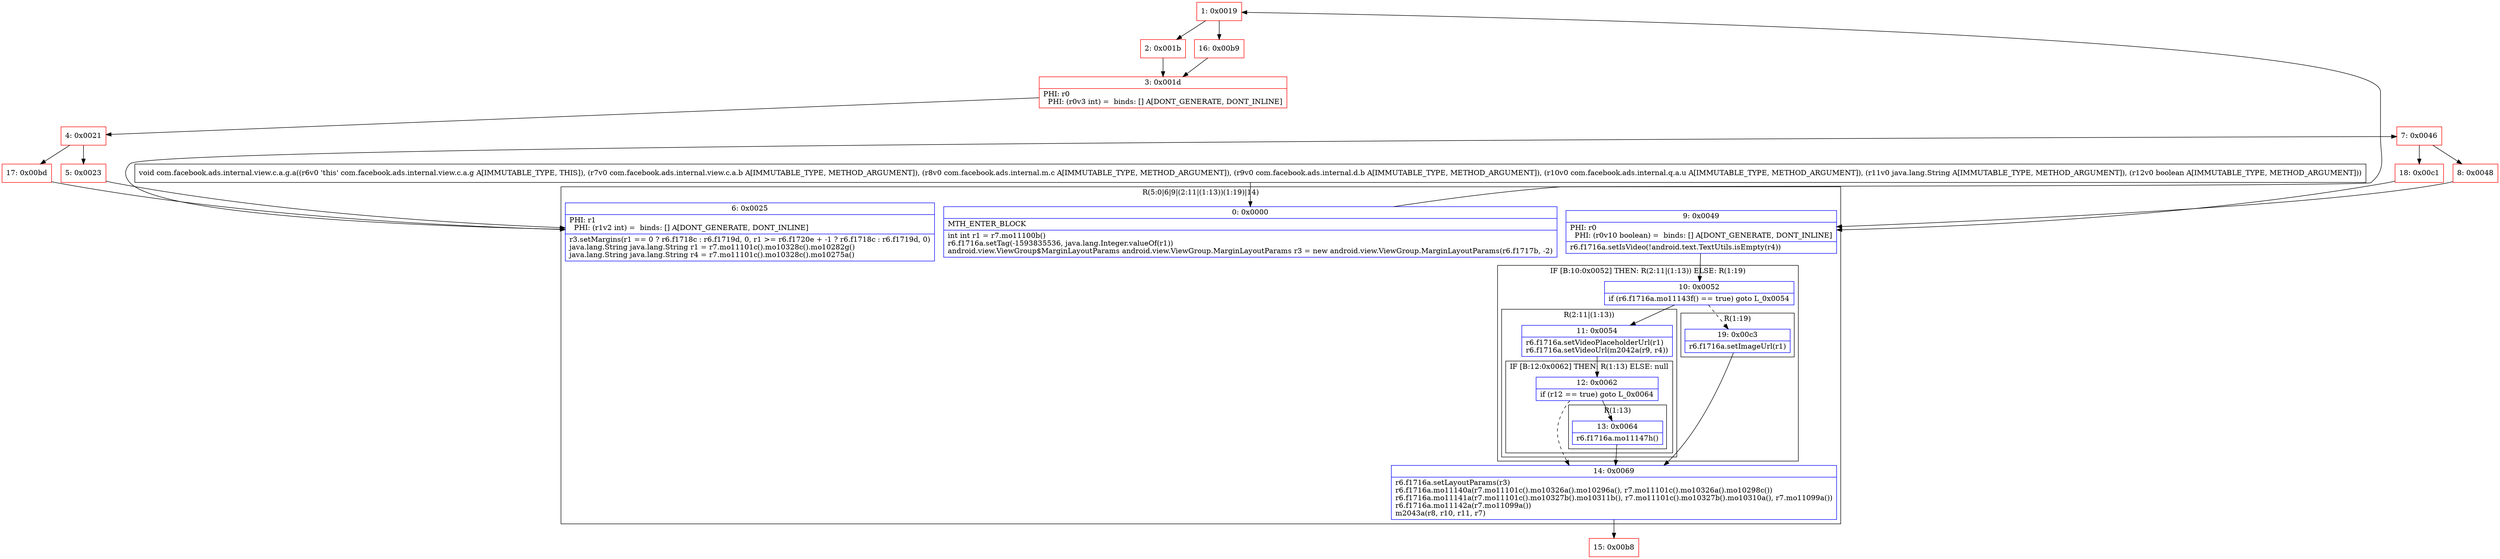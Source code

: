 digraph "CFG forcom.facebook.ads.internal.view.c.a.g.a(Lcom\/facebook\/ads\/internal\/view\/c\/a\/b;Lcom\/facebook\/ads\/internal\/m\/c;Lcom\/facebook\/ads\/internal\/d\/b;Lcom\/facebook\/ads\/internal\/q\/a\/u;Ljava\/lang\/String;Z)V" {
subgraph cluster_Region_1282214027 {
label = "R(5:0|6|9|(2:11|(1:13))(1:19)|14)";
node [shape=record,color=blue];
Node_0 [shape=record,label="{0\:\ 0x0000|MTH_ENTER_BLOCK\l|int int r1 = r7.mo11100b()\lr6.f1716a.setTag(\-1593835536, java.lang.Integer.valueOf(r1))\landroid.view.ViewGroup$MarginLayoutParams android.view.ViewGroup.MarginLayoutParams r3 = new android.view.ViewGroup.MarginLayoutParams(r6.f1717b, \-2)\l}"];
Node_6 [shape=record,label="{6\:\ 0x0025|PHI: r1 \l  PHI: (r1v2 int) =  binds: [] A[DONT_GENERATE, DONT_INLINE]\l|r3.setMargins(r1 == 0 ? r6.f1718c : r6.f1719d, 0, r1 \>= r6.f1720e + \-1 ? r6.f1718c : r6.f1719d, 0)\ljava.lang.String java.lang.String r1 = r7.mo11101c().mo10328c().mo10282g()\ljava.lang.String java.lang.String r4 = r7.mo11101c().mo10328c().mo10275a()\l}"];
Node_9 [shape=record,label="{9\:\ 0x0049|PHI: r0 \l  PHI: (r0v10 boolean) =  binds: [] A[DONT_GENERATE, DONT_INLINE]\l|r6.f1716a.setIsVideo(!android.text.TextUtils.isEmpty(r4))\l}"];
subgraph cluster_IfRegion_1450847463 {
label = "IF [B:10:0x0052] THEN: R(2:11|(1:13)) ELSE: R(1:19)";
node [shape=record,color=blue];
Node_10 [shape=record,label="{10\:\ 0x0052|if (r6.f1716a.mo11143f() == true) goto L_0x0054\l}"];
subgraph cluster_Region_95252472 {
label = "R(2:11|(1:13))";
node [shape=record,color=blue];
Node_11 [shape=record,label="{11\:\ 0x0054|r6.f1716a.setVideoPlaceholderUrl(r1)\lr6.f1716a.setVideoUrl(m2042a(r9, r4))\l}"];
subgraph cluster_IfRegion_1360969462 {
label = "IF [B:12:0x0062] THEN: R(1:13) ELSE: null";
node [shape=record,color=blue];
Node_12 [shape=record,label="{12\:\ 0x0062|if (r12 == true) goto L_0x0064\l}"];
subgraph cluster_Region_375484578 {
label = "R(1:13)";
node [shape=record,color=blue];
Node_13 [shape=record,label="{13\:\ 0x0064|r6.f1716a.mo11147h()\l}"];
}
}
}
subgraph cluster_Region_1665548934 {
label = "R(1:19)";
node [shape=record,color=blue];
Node_19 [shape=record,label="{19\:\ 0x00c3|r6.f1716a.setImageUrl(r1)\l}"];
}
}
Node_14 [shape=record,label="{14\:\ 0x0069|r6.f1716a.setLayoutParams(r3)\lr6.f1716a.mo11140a(r7.mo11101c().mo10326a().mo10296a(), r7.mo11101c().mo10326a().mo10298c())\lr6.f1716a.mo11141a(r7.mo11101c().mo10327b().mo10311b(), r7.mo11101c().mo10327b().mo10310a(), r7.mo11099a())\lr6.f1716a.mo11142a(r7.mo11099a())\lm2043a(r8, r10, r11, r7)\l}"];
}
Node_1 [shape=record,color=red,label="{1\:\ 0x0019}"];
Node_2 [shape=record,color=red,label="{2\:\ 0x001b}"];
Node_3 [shape=record,color=red,label="{3\:\ 0x001d|PHI: r0 \l  PHI: (r0v3 int) =  binds: [] A[DONT_GENERATE, DONT_INLINE]\l}"];
Node_4 [shape=record,color=red,label="{4\:\ 0x0021}"];
Node_5 [shape=record,color=red,label="{5\:\ 0x0023}"];
Node_7 [shape=record,color=red,label="{7\:\ 0x0046}"];
Node_8 [shape=record,color=red,label="{8\:\ 0x0048}"];
Node_15 [shape=record,color=red,label="{15\:\ 0x00b8}"];
Node_16 [shape=record,color=red,label="{16\:\ 0x00b9}"];
Node_17 [shape=record,color=red,label="{17\:\ 0x00bd}"];
Node_18 [shape=record,color=red,label="{18\:\ 0x00c1}"];
MethodNode[shape=record,label="{void com.facebook.ads.internal.view.c.a.g.a((r6v0 'this' com.facebook.ads.internal.view.c.a.g A[IMMUTABLE_TYPE, THIS]), (r7v0 com.facebook.ads.internal.view.c.a.b A[IMMUTABLE_TYPE, METHOD_ARGUMENT]), (r8v0 com.facebook.ads.internal.m.c A[IMMUTABLE_TYPE, METHOD_ARGUMENT]), (r9v0 com.facebook.ads.internal.d.b A[IMMUTABLE_TYPE, METHOD_ARGUMENT]), (r10v0 com.facebook.ads.internal.q.a.u A[IMMUTABLE_TYPE, METHOD_ARGUMENT]), (r11v0 java.lang.String A[IMMUTABLE_TYPE, METHOD_ARGUMENT]), (r12v0 boolean A[IMMUTABLE_TYPE, METHOD_ARGUMENT])) }"];
MethodNode -> Node_0;
Node_0 -> Node_1;
Node_6 -> Node_7;
Node_9 -> Node_10;
Node_10 -> Node_11;
Node_10 -> Node_19[style=dashed];
Node_11 -> Node_12;
Node_12 -> Node_13;
Node_12 -> Node_14[style=dashed];
Node_13 -> Node_14;
Node_19 -> Node_14;
Node_14 -> Node_15;
Node_1 -> Node_2;
Node_1 -> Node_16;
Node_2 -> Node_3;
Node_3 -> Node_4;
Node_4 -> Node_5;
Node_4 -> Node_17;
Node_5 -> Node_6;
Node_7 -> Node_8;
Node_7 -> Node_18;
Node_8 -> Node_9;
Node_16 -> Node_3;
Node_17 -> Node_6;
Node_18 -> Node_9;
}

